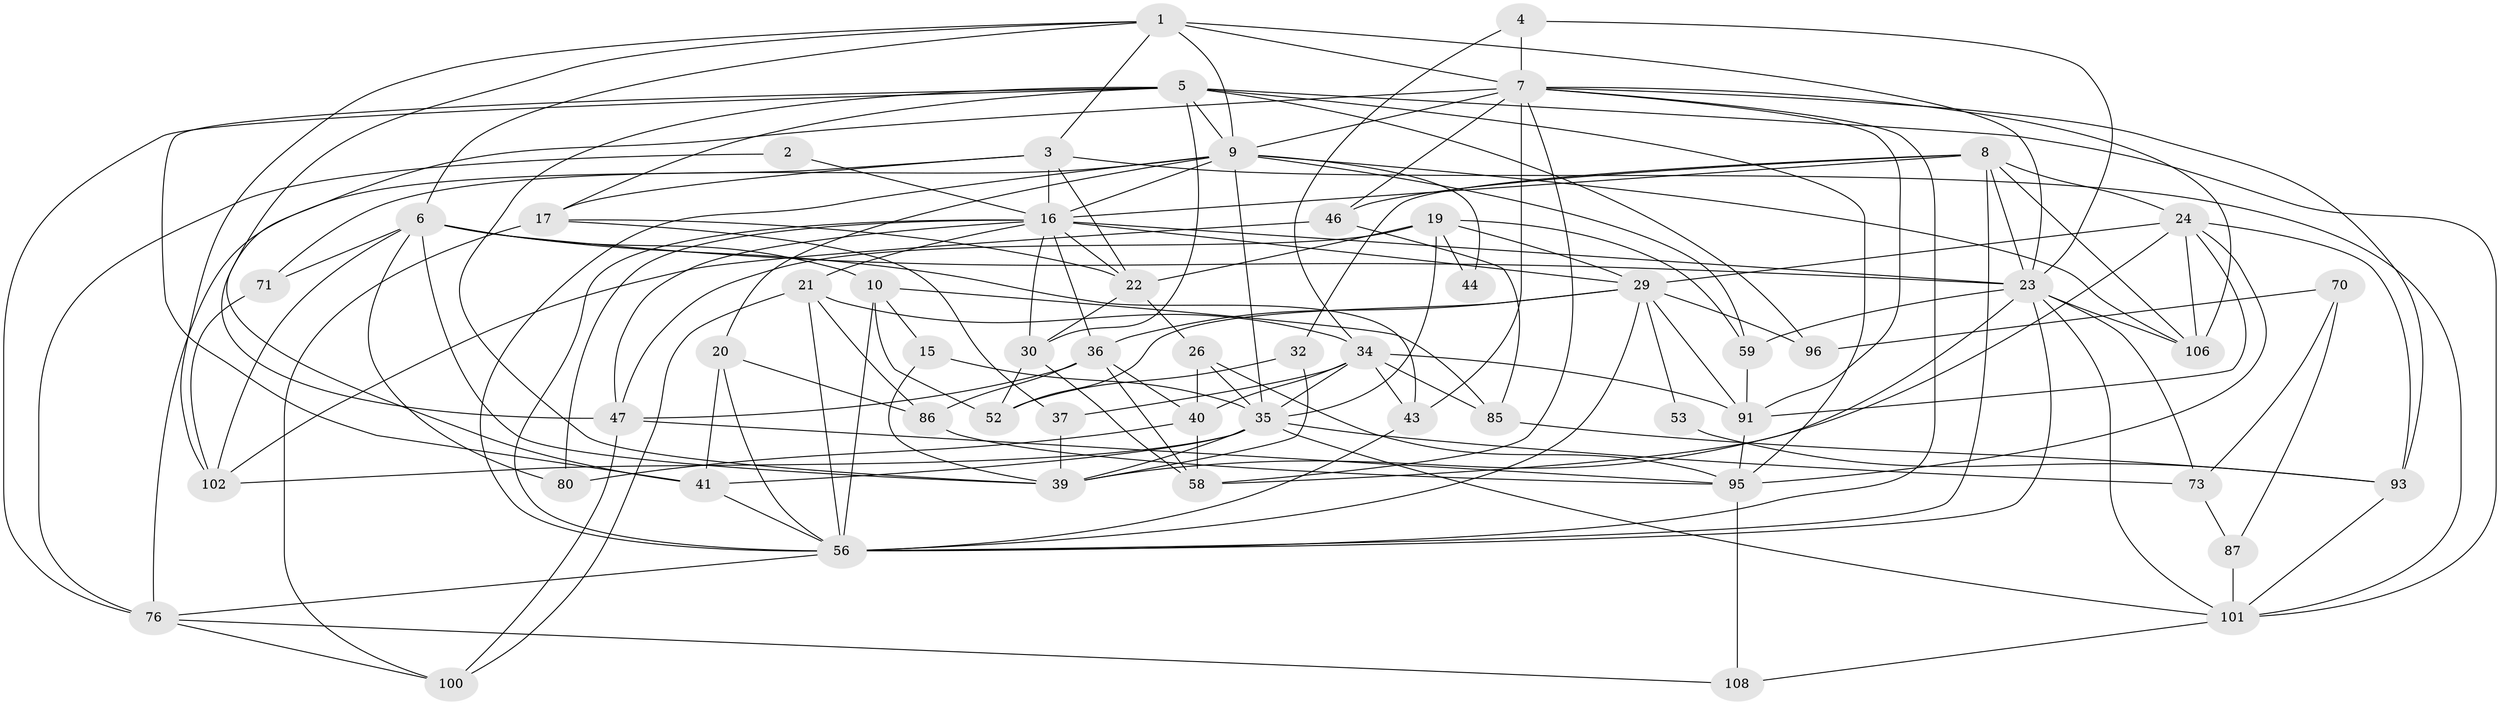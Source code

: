 // original degree distribution, {3: 0.2920353982300885, 2: 0.08849557522123894, 5: 0.18584070796460178, 4: 0.3274336283185841, 6: 0.05309734513274336, 7: 0.035398230088495575, 8: 0.017699115044247787}
// Generated by graph-tools (version 1.1) at 2025/14/03/09/25 04:14:57]
// undirected, 56 vertices, 156 edges
graph export_dot {
graph [start="1"]
  node [color=gray90,style=filled];
  1 [super="+33+49"];
  2;
  3 [super="+78+82"];
  4;
  5 [super="+11+12"];
  6 [super="+25+27"];
  7 [super="+28+68"];
  8 [super="+14"];
  9 [super="+72"];
  10 [super="+31"];
  15;
  16 [super="+18+63"];
  17 [super="+38"];
  19 [super="+42"];
  20;
  21 [super="+83"];
  22 [super="+94"];
  23 [super="+57"];
  24 [super="+54"];
  26 [super="+62"];
  29 [super="+45+89"];
  30;
  32;
  34 [super="+64"];
  35 [super="+79"];
  36 [super="+92"];
  37;
  39 [super="+60"];
  40 [super="+67"];
  41 [super="+55"];
  43 [super="+75"];
  44;
  46 [super="+111"];
  47 [super="+51"];
  52 [super="+105"];
  53;
  56 [super="+66+77"];
  58 [super="+88"];
  59 [super="+109"];
  70;
  71;
  73;
  76 [super="+98"];
  80;
  85;
  86;
  87;
  91;
  93 [super="+99"];
  95;
  96;
  100;
  101 [super="+103"];
  102;
  106 [super="+107"];
  108;
  1 -- 6;
  1 -- 102;
  1 -- 9 [weight=2];
  1 -- 23;
  1 -- 7;
  1 -- 47;
  1 -- 3;
  2 -- 76;
  2 -- 16;
  3 -- 76;
  3 -- 22;
  3 -- 16 [weight=2];
  3 -- 101;
  3 -- 17;
  4 -- 7;
  4 -- 23;
  4 -- 34;
  5 -- 96;
  5 -- 101;
  5 -- 76;
  5 -- 30;
  5 -- 95;
  5 -- 9;
  5 -- 17;
  5 -- 39;
  5 -- 41;
  6 -- 102;
  6 -- 10 [weight=2];
  6 -- 80;
  6 -- 71;
  6 -- 39;
  6 -- 23;
  6 -- 43;
  7 -- 91;
  7 -- 56;
  7 -- 9;
  7 -- 43 [weight=2];
  7 -- 58;
  7 -- 41 [weight=2];
  7 -- 106;
  7 -- 46;
  7 -- 93;
  8 -- 56 [weight=2];
  8 -- 16;
  8 -- 32;
  8 -- 23;
  8 -- 46;
  8 -- 24;
  8 -- 106;
  9 -- 35;
  9 -- 71;
  9 -- 106 [weight=2];
  9 -- 44;
  9 -- 20;
  9 -- 56;
  9 -- 59;
  9 -- 16;
  10 -- 85;
  10 -- 56;
  10 -- 52;
  10 -- 15;
  15 -- 35;
  15 -- 39;
  16 -- 36;
  16 -- 22;
  16 -- 56;
  16 -- 21;
  16 -- 80;
  16 -- 29;
  16 -- 30;
  16 -- 23;
  16 -- 47;
  17 -- 100;
  17 -- 37;
  17 -- 22;
  19 -- 35;
  19 -- 29;
  19 -- 22;
  19 -- 59;
  19 -- 44;
  19 -- 47;
  20 -- 56;
  20 -- 86;
  20 -- 41;
  21 -- 34;
  21 -- 100;
  21 -- 86;
  21 -- 56;
  22 -- 30;
  22 -- 26;
  23 -- 73;
  23 -- 101;
  23 -- 106;
  23 -- 56;
  23 -- 58;
  23 -- 59;
  24 -- 95;
  24 -- 39;
  24 -- 91;
  24 -- 29 [weight=2];
  24 -- 93;
  24 -- 106;
  26 -- 95;
  26 -- 35;
  26 -- 40;
  29 -- 53;
  29 -- 52;
  29 -- 91;
  29 -- 56;
  29 -- 96;
  29 -- 36;
  30 -- 52;
  30 -- 58;
  32 -- 39;
  32 -- 52;
  34 -- 85;
  34 -- 35;
  34 -- 37;
  34 -- 40;
  34 -- 91;
  34 -- 43 [weight=2];
  35 -- 39;
  35 -- 102;
  35 -- 73;
  35 -- 41;
  35 -- 101;
  36 -- 86;
  36 -- 40;
  36 -- 58;
  36 -- 47;
  37 -- 39;
  40 -- 80 [weight=2];
  40 -- 58;
  41 -- 56;
  43 -- 56;
  46 -- 102;
  46 -- 85;
  47 -- 95;
  47 -- 100;
  53 -- 93;
  56 -- 76;
  59 -- 91;
  70 -- 96;
  70 -- 73;
  70 -- 87;
  71 -- 102;
  73 -- 87;
  76 -- 108;
  76 -- 100;
  85 -- 93;
  86 -- 95;
  87 -- 101;
  91 -- 95;
  93 -- 101;
  95 -- 108;
  101 -- 108;
}
